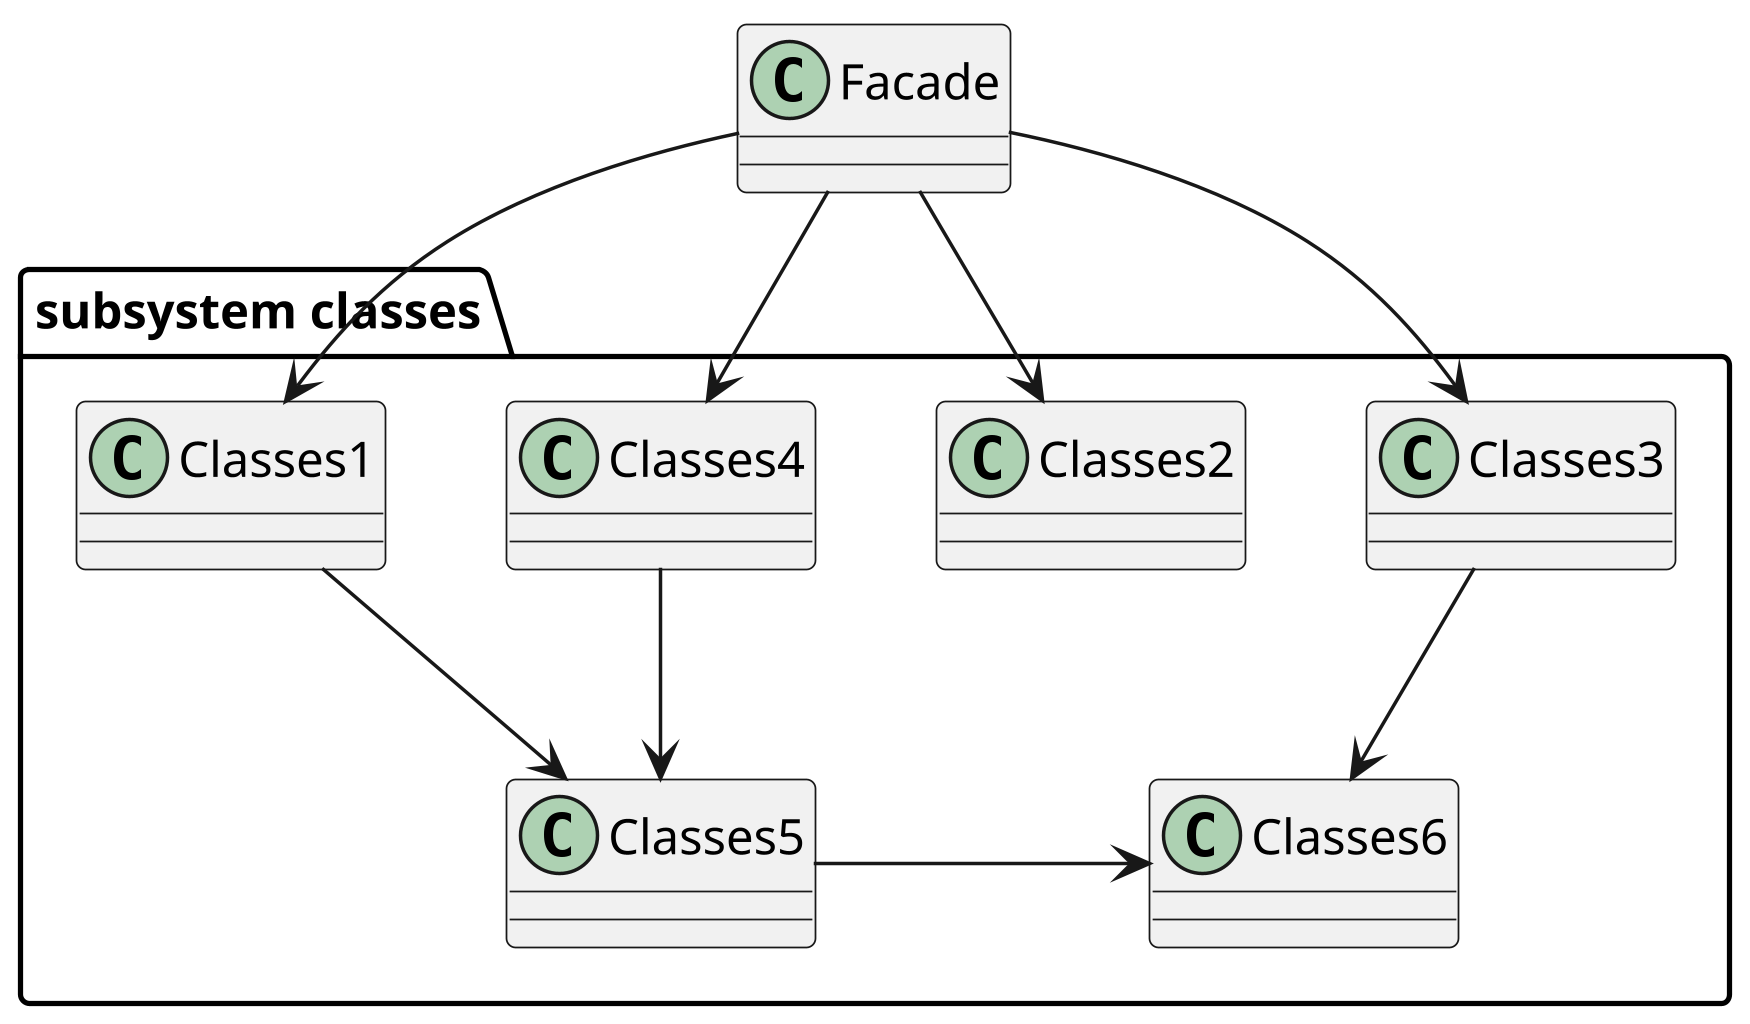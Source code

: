 @startuml Facade
scale 1024 height
class Facade {
}
package "subsystem classes" {
  .Facade --> Classes1
  .Facade --> Classes2
  .Facade --> Classes3
  .Facade --> Classes4
  Classes3 --> Classes6
  Classes1 --> Classes5
  Classes5 -> Classes6
  Classes4 --> Classes5
}

@enduml